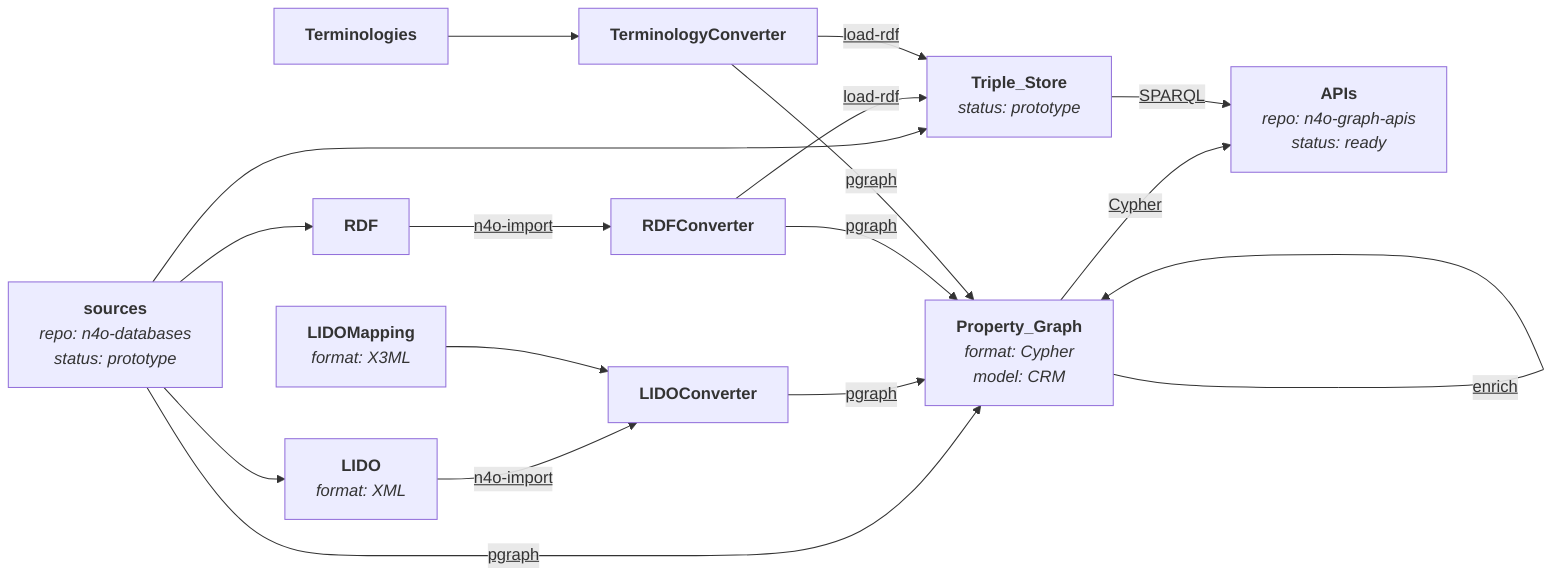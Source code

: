 flowchart LR
    APIs["<b>APIs</b><br/><i>repo: n4o-graph-apis</i><br/><i>status: ready</i>"]
    LIDO["<b>LIDO</b><br/><i>format: XML</i>"]
    LIDOConverter["<b>LIDOConverter</b>"]
    LIDOMapping["<b>LIDOMapping</b><br/><i>format: X3ML</i>"]
    Property_Graph["<b>Property_Graph</b><br/><i>format: Cypher</i><br/><i>model: CRM</i>"]
    RDF["<b>RDF</b>"]
    RDFConverter["<b>RDFConverter</b>"]
    Terminologies["<b>Terminologies</b>"]
    TerminologyConverter["<b>TerminologyConverter</b>"]
    Triple_Store["<b>Triple_Store</b><br/><i>status: prototype</i>"]
    sources["<b>sources</b><br/><i>repo: n4o-databases</i><br/><i>status: prototype</i>"]
    sources -- "<u>pgraph</u>" --> Property_Graph
    sources --> Triple_Store
    sources --> LIDO
    sources --> RDF
    LIDO -- "<u>n4o-import</u>" --> LIDOConverter
    LIDOConverter -- "<u>pgraph</u>" --> Property_Graph
    RDF -- "<u>n4o-import</u>" --> RDFConverter
    RDFConverter -- "<u>load-rdf</u>" --> Triple_Store
    RDFConverter -- "<u>pgraph</u>" --> Property_Graph
    Property_Graph -- "<u>enrich</u>" --> Property_Graph
    LIDOMapping --> LIDOConverter
    Property_Graph -- "<u>Cypher</u>" --> APIs
    Triple_Store -- "<u>SPARQL</u>" --> APIs
    Terminologies --> TerminologyConverter
    TerminologyConverter -- "<u>load-rdf</u>" --> Triple_Store
    TerminologyConverter -- "<u>pgraph</u>" --> Property_Graph